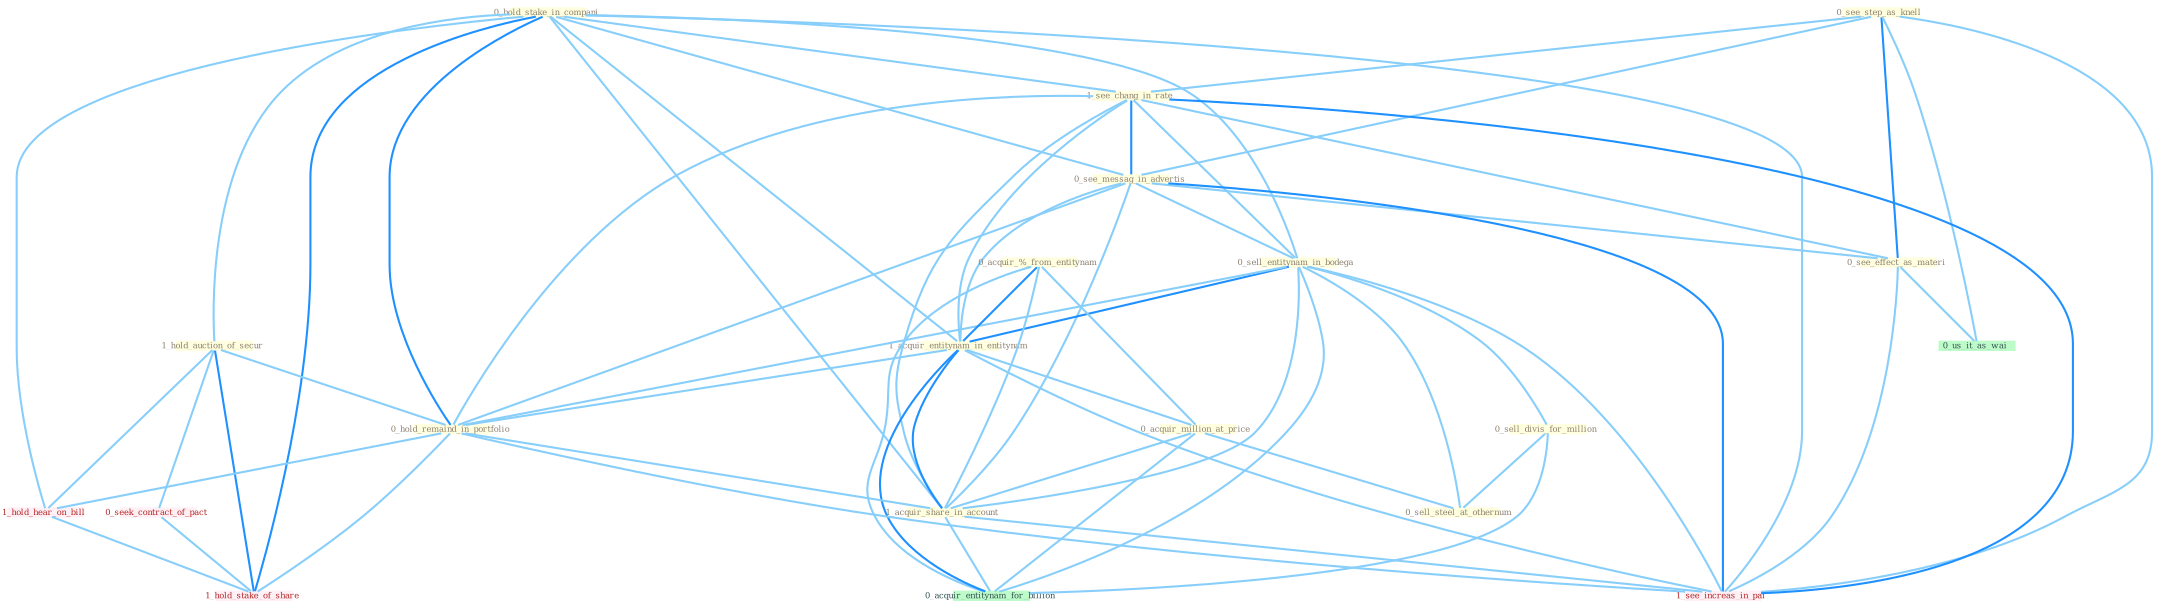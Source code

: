 Graph G{ 
    node
    [shape=polygon,style=filled,width=.5,height=.06,color="#BDFCC9",fixedsize=true,fontsize=4,
    fontcolor="#2f4f4f"];
    {node
    [color="#ffffe0", fontcolor="#8b7d6b"] "0_hold_stake_in_compani " "0_see_step_as_knell " "1_see_chang_in_rate " "0_see_messag_in_advertis " "0_sell_entitynam_in_bodega " "0_acquir_%_from_entitynam " "1_acquir_entitynam_in_entitynam " "0_acquir_million_at_price " "0_sell_divis_for_million " "0_see_effect_as_materi " "1_hold_auction_of_secur " "0_hold_remaind_in_portfolio " "0_sell_steel_at_othernum " "1_acquir_share_in_account "}
{node [color="#fff0f5", fontcolor="#b22222"] "0_seek_contract_of_pact " "1_see_increas_in_pai " "1_hold_hear_on_bill " "1_hold_stake_of_share "}
edge [color="#B0E2FF"];

	"0_hold_stake_in_compani " -- "1_see_chang_in_rate " [w="1", color="#87cefa" ];
	"0_hold_stake_in_compani " -- "0_see_messag_in_advertis " [w="1", color="#87cefa" ];
	"0_hold_stake_in_compani " -- "0_sell_entitynam_in_bodega " [w="1", color="#87cefa" ];
	"0_hold_stake_in_compani " -- "1_acquir_entitynam_in_entitynam " [w="1", color="#87cefa" ];
	"0_hold_stake_in_compani " -- "1_hold_auction_of_secur " [w="1", color="#87cefa" ];
	"0_hold_stake_in_compani " -- "0_hold_remaind_in_portfolio " [w="2", color="#1e90ff" , len=0.8];
	"0_hold_stake_in_compani " -- "1_acquir_share_in_account " [w="1", color="#87cefa" ];
	"0_hold_stake_in_compani " -- "1_see_increas_in_pai " [w="1", color="#87cefa" ];
	"0_hold_stake_in_compani " -- "1_hold_hear_on_bill " [w="1", color="#87cefa" ];
	"0_hold_stake_in_compani " -- "1_hold_stake_of_share " [w="2", color="#1e90ff" , len=0.8];
	"0_see_step_as_knell " -- "1_see_chang_in_rate " [w="1", color="#87cefa" ];
	"0_see_step_as_knell " -- "0_see_messag_in_advertis " [w="1", color="#87cefa" ];
	"0_see_step_as_knell " -- "0_see_effect_as_materi " [w="2", color="#1e90ff" , len=0.8];
	"0_see_step_as_knell " -- "0_us_it_as_wai " [w="1", color="#87cefa" ];
	"0_see_step_as_knell " -- "1_see_increas_in_pai " [w="1", color="#87cefa" ];
	"1_see_chang_in_rate " -- "0_see_messag_in_advertis " [w="2", color="#1e90ff" , len=0.8];
	"1_see_chang_in_rate " -- "0_sell_entitynam_in_bodega " [w="1", color="#87cefa" ];
	"1_see_chang_in_rate " -- "1_acquir_entitynam_in_entitynam " [w="1", color="#87cefa" ];
	"1_see_chang_in_rate " -- "0_see_effect_as_materi " [w="1", color="#87cefa" ];
	"1_see_chang_in_rate " -- "0_hold_remaind_in_portfolio " [w="1", color="#87cefa" ];
	"1_see_chang_in_rate " -- "1_acquir_share_in_account " [w="1", color="#87cefa" ];
	"1_see_chang_in_rate " -- "1_see_increas_in_pai " [w="2", color="#1e90ff" , len=0.8];
	"0_see_messag_in_advertis " -- "0_sell_entitynam_in_bodega " [w="1", color="#87cefa" ];
	"0_see_messag_in_advertis " -- "1_acquir_entitynam_in_entitynam " [w="1", color="#87cefa" ];
	"0_see_messag_in_advertis " -- "0_see_effect_as_materi " [w="1", color="#87cefa" ];
	"0_see_messag_in_advertis " -- "0_hold_remaind_in_portfolio " [w="1", color="#87cefa" ];
	"0_see_messag_in_advertis " -- "1_acquir_share_in_account " [w="1", color="#87cefa" ];
	"0_see_messag_in_advertis " -- "1_see_increas_in_pai " [w="2", color="#1e90ff" , len=0.8];
	"0_sell_entitynam_in_bodega " -- "1_acquir_entitynam_in_entitynam " [w="2", color="#1e90ff" , len=0.8];
	"0_sell_entitynam_in_bodega " -- "0_sell_divis_for_million " [w="1", color="#87cefa" ];
	"0_sell_entitynam_in_bodega " -- "0_hold_remaind_in_portfolio " [w="1", color="#87cefa" ];
	"0_sell_entitynam_in_bodega " -- "0_sell_steel_at_othernum " [w="1", color="#87cefa" ];
	"0_sell_entitynam_in_bodega " -- "1_acquir_share_in_account " [w="1", color="#87cefa" ];
	"0_sell_entitynam_in_bodega " -- "0_acquir_entitynam_for_billion " [w="1", color="#87cefa" ];
	"0_sell_entitynam_in_bodega " -- "1_see_increas_in_pai " [w="1", color="#87cefa" ];
	"0_acquir_%_from_entitynam " -- "1_acquir_entitynam_in_entitynam " [w="2", color="#1e90ff" , len=0.8];
	"0_acquir_%_from_entitynam " -- "0_acquir_million_at_price " [w="1", color="#87cefa" ];
	"0_acquir_%_from_entitynam " -- "1_acquir_share_in_account " [w="1", color="#87cefa" ];
	"0_acquir_%_from_entitynam " -- "0_acquir_entitynam_for_billion " [w="1", color="#87cefa" ];
	"1_acquir_entitynam_in_entitynam " -- "0_acquir_million_at_price " [w="1", color="#87cefa" ];
	"1_acquir_entitynam_in_entitynam " -- "0_hold_remaind_in_portfolio " [w="1", color="#87cefa" ];
	"1_acquir_entitynam_in_entitynam " -- "1_acquir_share_in_account " [w="2", color="#1e90ff" , len=0.8];
	"1_acquir_entitynam_in_entitynam " -- "0_acquir_entitynam_for_billion " [w="2", color="#1e90ff" , len=0.8];
	"1_acquir_entitynam_in_entitynam " -- "1_see_increas_in_pai " [w="1", color="#87cefa" ];
	"0_acquir_million_at_price " -- "0_sell_steel_at_othernum " [w="1", color="#87cefa" ];
	"0_acquir_million_at_price " -- "1_acquir_share_in_account " [w="1", color="#87cefa" ];
	"0_acquir_million_at_price " -- "0_acquir_entitynam_for_billion " [w="1", color="#87cefa" ];
	"0_sell_divis_for_million " -- "0_sell_steel_at_othernum " [w="1", color="#87cefa" ];
	"0_sell_divis_for_million " -- "0_acquir_entitynam_for_billion " [w="1", color="#87cefa" ];
	"0_see_effect_as_materi " -- "0_us_it_as_wai " [w="1", color="#87cefa" ];
	"0_see_effect_as_materi " -- "1_see_increas_in_pai " [w="1", color="#87cefa" ];
	"1_hold_auction_of_secur " -- "0_hold_remaind_in_portfolio " [w="1", color="#87cefa" ];
	"1_hold_auction_of_secur " -- "0_seek_contract_of_pact " [w="1", color="#87cefa" ];
	"1_hold_auction_of_secur " -- "1_hold_hear_on_bill " [w="1", color="#87cefa" ];
	"1_hold_auction_of_secur " -- "1_hold_stake_of_share " [w="2", color="#1e90ff" , len=0.8];
	"0_hold_remaind_in_portfolio " -- "1_acquir_share_in_account " [w="1", color="#87cefa" ];
	"0_hold_remaind_in_portfolio " -- "1_see_increas_in_pai " [w="1", color="#87cefa" ];
	"0_hold_remaind_in_portfolio " -- "1_hold_hear_on_bill " [w="1", color="#87cefa" ];
	"0_hold_remaind_in_portfolio " -- "1_hold_stake_of_share " [w="1", color="#87cefa" ];
	"1_acquir_share_in_account " -- "0_acquir_entitynam_for_billion " [w="1", color="#87cefa" ];
	"1_acquir_share_in_account " -- "1_see_increas_in_pai " [w="1", color="#87cefa" ];
	"0_seek_contract_of_pact " -- "1_hold_stake_of_share " [w="1", color="#87cefa" ];
	"1_hold_hear_on_bill " -- "1_hold_stake_of_share " [w="1", color="#87cefa" ];
}